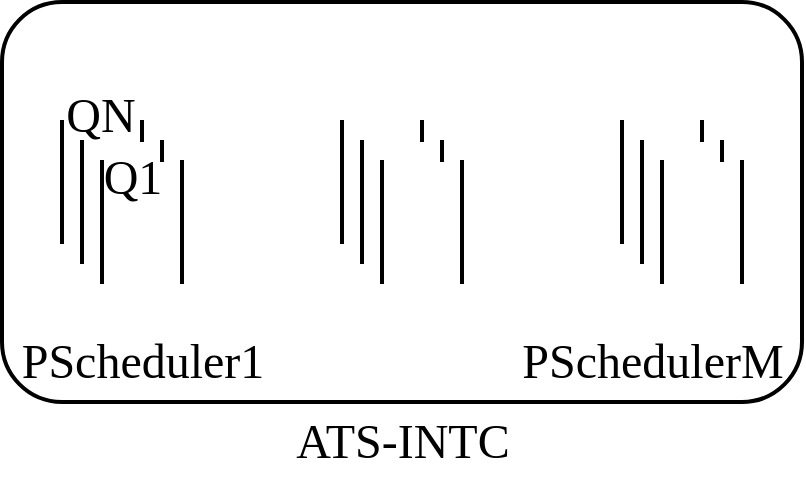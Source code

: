 <mxfile>
    <diagram id="If-pIO3oFzdAOcqvrFQ8" name="第 1 页">
        <mxGraphModel dx="1080" dy="721" grid="1" gridSize="10" guides="1" tooltips="1" connect="1" arrows="1" fold="1" page="1" pageScale="1" pageWidth="827" pageHeight="1169" math="0" shadow="0">
            <root>
                <mxCell id="0"/>
                <mxCell id="1" parent="0"/>
                <mxCell id="88" value="" style="rounded=1;whiteSpace=wrap;html=1;strokeWidth=2;" vertex="1" parent="1">
                    <mxGeometry x="120" y="280" width="400" height="200" as="geometry"/>
                </mxCell>
                <mxCell id="115" value="" style="group" vertex="1" connectable="0" parent="1">
                    <mxGeometry x="150" y="340" width="70" height="100" as="geometry"/>
                </mxCell>
                <mxCell id="116" value="" style="shape=partialRectangle;whiteSpace=wrap;html=1;bottom=0;top=0;fillColor=default;strokeWidth=2;" vertex="1" parent="115">
                    <mxGeometry width="40" height="60" as="geometry"/>
                </mxCell>
                <mxCell id="117" value="" style="shape=partialRectangle;whiteSpace=wrap;html=1;bottom=0;top=0;fillColor=default;strokeWidth=2;" vertex="1" parent="115">
                    <mxGeometry x="10" y="10" width="40" height="60" as="geometry"/>
                </mxCell>
                <mxCell id="118" value="" style="shape=partialRectangle;whiteSpace=wrap;html=1;bottom=0;top=0;fillColor=default;strokeWidth=2;" vertex="1" parent="115">
                    <mxGeometry x="20" y="20" width="40" height="60" as="geometry"/>
                </mxCell>
                <mxCell id="142" value="&lt;font face=&quot;Times New Roman&quot; style=&quot;font-size: 24px;&quot;&gt;Q1&lt;/font&gt;" style="text;html=1;align=center;verticalAlign=middle;resizable=0;points=[];autosize=1;strokeColor=none;fillColor=none;" vertex="1" parent="115">
                    <mxGeometry x="10" y="8" width="50" height="40" as="geometry"/>
                </mxCell>
                <mxCell id="130" value="&lt;font face=&quot;Times New Roman&quot; style=&quot;font-size: 24px;&quot;&gt;ATS-INTC&lt;/font&gt;" style="text;html=1;align=center;verticalAlign=middle;resizable=0;points=[];autosize=1;strokeColor=none;fillColor=none;" vertex="1" parent="1">
                    <mxGeometry x="255" y="480" width="130" height="40" as="geometry"/>
                </mxCell>
                <mxCell id="131" value="" style="group" vertex="1" connectable="0" parent="1">
                    <mxGeometry x="290" y="340" width="60" height="80" as="geometry"/>
                </mxCell>
                <mxCell id="132" value="" style="shape=partialRectangle;whiteSpace=wrap;html=1;bottom=0;top=0;fillColor=default;strokeWidth=2;" vertex="1" parent="131">
                    <mxGeometry width="40" height="60" as="geometry"/>
                </mxCell>
                <mxCell id="133" value="" style="shape=partialRectangle;whiteSpace=wrap;html=1;bottom=0;top=0;fillColor=default;strokeWidth=2;" vertex="1" parent="131">
                    <mxGeometry x="10" y="10" width="40" height="60" as="geometry"/>
                </mxCell>
                <mxCell id="134" value="" style="shape=partialRectangle;whiteSpace=wrap;html=1;bottom=0;top=0;fillColor=default;strokeWidth=2;" vertex="1" parent="131">
                    <mxGeometry x="20" y="20" width="40" height="60" as="geometry"/>
                </mxCell>
                <mxCell id="135" value="" style="group" vertex="1" connectable="0" parent="1">
                    <mxGeometry x="430" y="340" width="60" height="80" as="geometry"/>
                </mxCell>
                <mxCell id="136" value="" style="shape=partialRectangle;whiteSpace=wrap;html=1;bottom=0;top=0;fillColor=default;strokeWidth=2;" vertex="1" parent="135">
                    <mxGeometry width="40" height="60" as="geometry"/>
                </mxCell>
                <mxCell id="137" value="" style="shape=partialRectangle;whiteSpace=wrap;html=1;bottom=0;top=0;fillColor=default;strokeWidth=2;" vertex="1" parent="135">
                    <mxGeometry x="10" y="10" width="40" height="60" as="geometry"/>
                </mxCell>
                <mxCell id="138" value="" style="shape=partialRectangle;whiteSpace=wrap;html=1;bottom=0;top=0;fillColor=default;strokeWidth=2;" vertex="1" parent="135">
                    <mxGeometry x="20" y="20" width="40" height="60" as="geometry"/>
                </mxCell>
                <mxCell id="139" value="&lt;font face=&quot;Times New Roman&quot; style=&quot;font-size: 24px;&quot;&gt;PScheduler1&lt;/font&gt;" style="text;html=1;align=center;verticalAlign=middle;resizable=0;points=[];autosize=1;strokeColor=none;fillColor=none;" vertex="1" parent="1">
                    <mxGeometry x="120" y="440" width="140" height="40" as="geometry"/>
                </mxCell>
                <mxCell id="143" value="&lt;font face=&quot;Times New Roman&quot; style=&quot;font-size: 24px;&quot;&gt;QN&lt;/font&gt;" style="text;html=1;align=center;verticalAlign=middle;resizable=0;points=[];autosize=1;strokeColor=none;fillColor=none;" vertex="1" parent="1">
                    <mxGeometry x="139" y="317" width="60" height="40" as="geometry"/>
                </mxCell>
                <mxCell id="144" value="&lt;font face=&quot;Times New Roman&quot; style=&quot;font-size: 24px;&quot;&gt;PSchedulerM&lt;/font&gt;" style="text;html=1;align=center;verticalAlign=middle;resizable=0;points=[];autosize=1;strokeColor=none;fillColor=none;" vertex="1" parent="1">
                    <mxGeometry x="370" y="440" width="150" height="40" as="geometry"/>
                </mxCell>
            </root>
        </mxGraphModel>
    </diagram>
</mxfile>